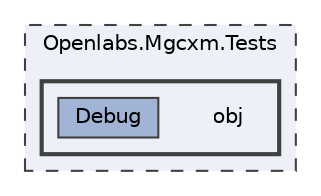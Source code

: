 digraph "C:/Users/adenf/RiderProjects/Openlabs.Mgcxm/Openlabs.Mgcxm.Tests/obj"
{
 // LATEX_PDF_SIZE
  bgcolor="transparent";
  edge [fontname=Helvetica,fontsize=10,labelfontname=Helvetica,labelfontsize=10];
  node [fontname=Helvetica,fontsize=10,shape=box,height=0.2,width=0.4];
  compound=true
  subgraph clusterdir_f70be9795a8c6e4f27cd2b27313305d4 {
    graph [ bgcolor="#edf0f7", pencolor="grey25", label="Openlabs.Mgcxm.Tests", fontname=Helvetica,fontsize=10 style="filled,dashed", URL="dir_f70be9795a8c6e4f27cd2b27313305d4.html",tooltip=""]
  subgraph clusterdir_5f4f7533da0b49db227177a4cc82d45c {
    graph [ bgcolor="#edf0f7", pencolor="grey25", label="", fontname=Helvetica,fontsize=10 style="filled,bold", URL="dir_5f4f7533da0b49db227177a4cc82d45c.html",tooltip=""]
    dir_5f4f7533da0b49db227177a4cc82d45c [shape=plaintext, label="obj"];
  dir_32003fe334c41e0440069b6b67347cc1 [label="Debug", fillcolor="#a2b4d6", color="grey25", style="filled", URL="dir_32003fe334c41e0440069b6b67347cc1.html",tooltip=""];
  }
  }
}
